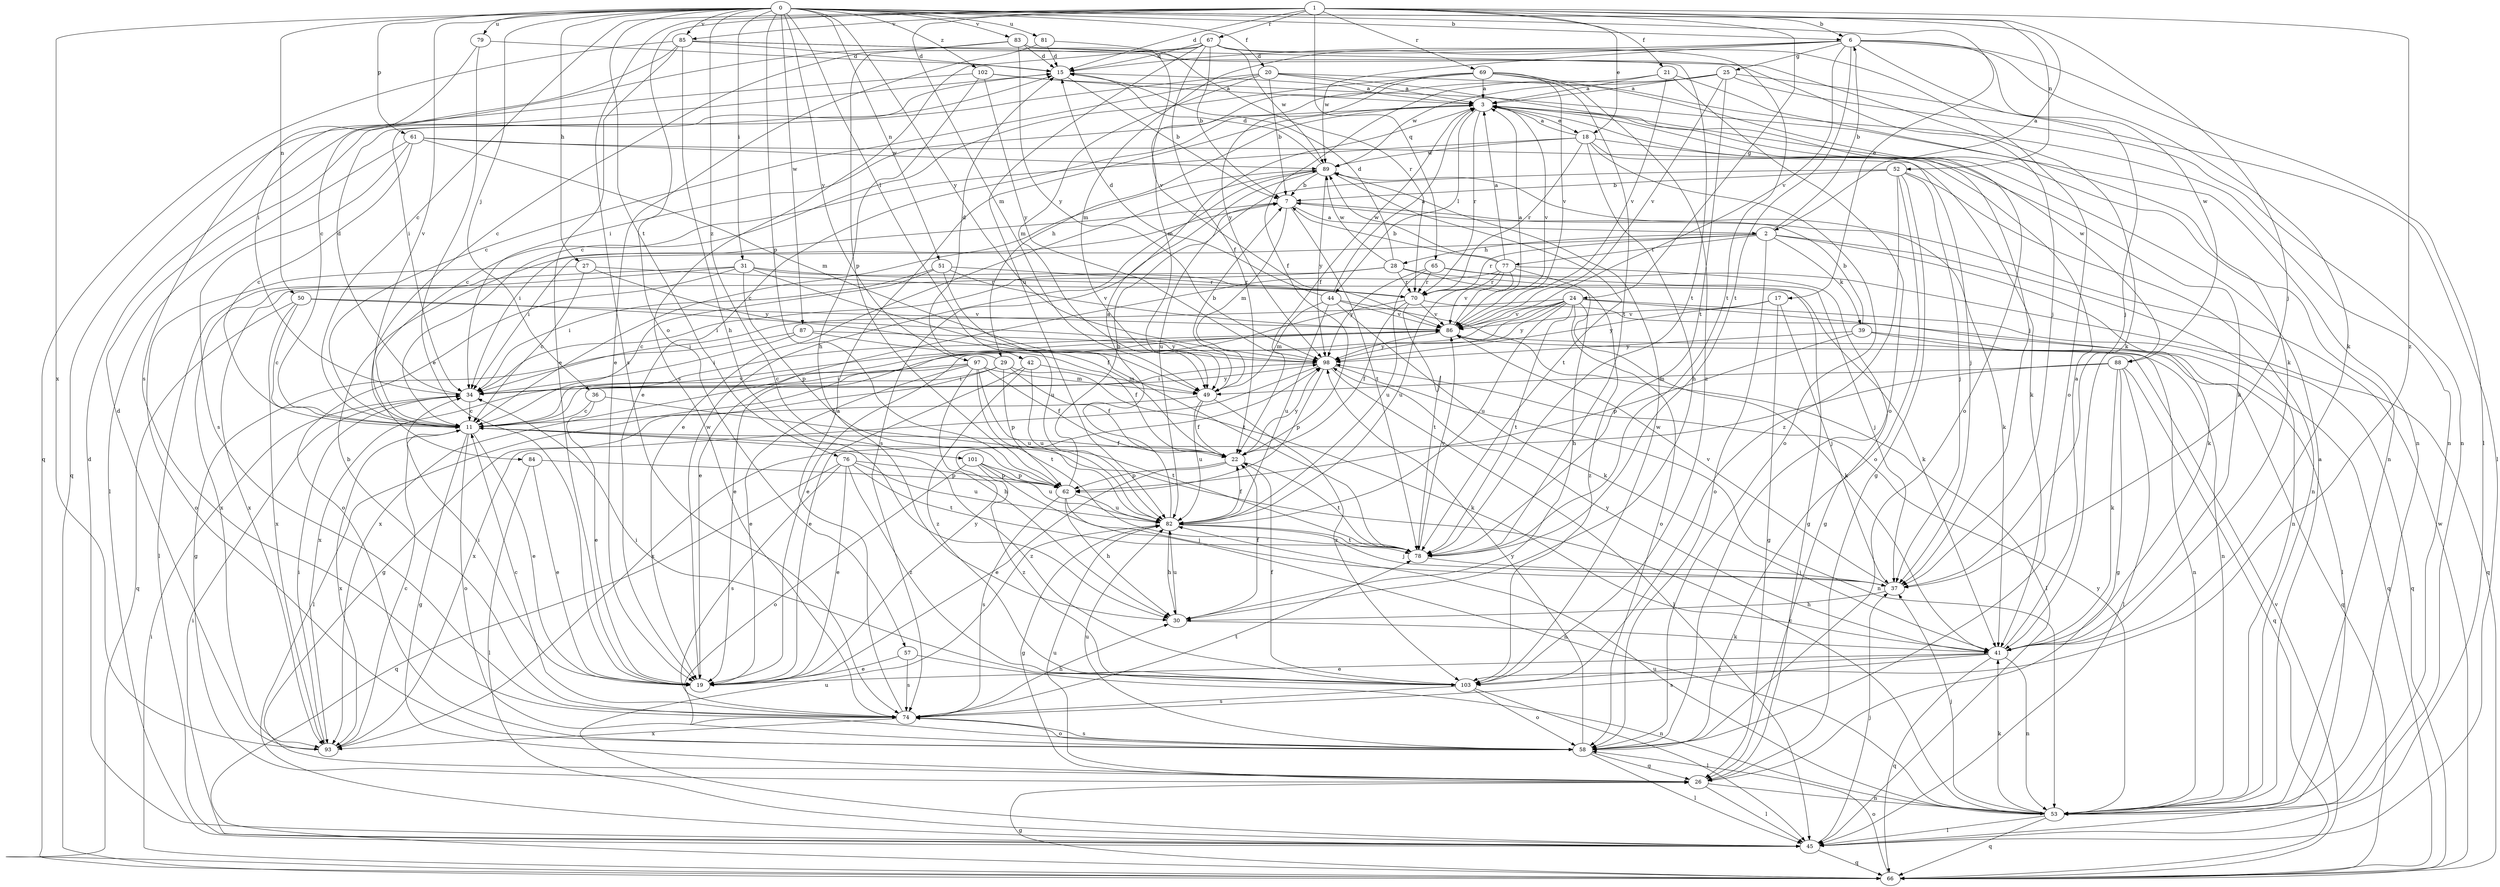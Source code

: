 strict digraph  {
0;
1;
2;
3;
6;
7;
11;
15;
17;
18;
19;
20;
21;
22;
24;
25;
26;
27;
28;
29;
30;
31;
34;
36;
37;
39;
41;
42;
44;
45;
49;
50;
51;
52;
53;
57;
58;
61;
62;
65;
66;
67;
69;
70;
74;
76;
77;
78;
79;
81;
82;
83;
84;
85;
86;
87;
88;
89;
93;
97;
98;
101;
102;
103;
0 -> 6  [label=b];
0 -> 17  [label=e];
0 -> 20  [label=f];
0 -> 27  [label=h];
0 -> 31  [label=i];
0 -> 36  [label=j];
0 -> 37  [label=j];
0 -> 42  [label=l];
0 -> 50  [label=n];
0 -> 51  [label=n];
0 -> 52  [label=n];
0 -> 61  [label=p];
0 -> 62  [label=p];
0 -> 76  [label=t];
0 -> 79  [label=u];
0 -> 81  [label=u];
0 -> 83  [label=v];
0 -> 84  [label=v];
0 -> 85  [label=v];
0 -> 87  [label=w];
0 -> 93  [label=x];
0 -> 97  [label=y];
0 -> 98  [label=y];
0 -> 101  [label=z];
0 -> 102  [label=z];
1 -> 2  [label=a];
1 -> 6  [label=b];
1 -> 11  [label=c];
1 -> 15  [label=d];
1 -> 18  [label=e];
1 -> 21  [label=f];
1 -> 24  [label=g];
1 -> 49  [label=m];
1 -> 57  [label=o];
1 -> 65  [label=q];
1 -> 67  [label=r];
1 -> 69  [label=r];
1 -> 74  [label=s];
1 -> 85  [label=v];
1 -> 103  [label=z];
2 -> 6  [label=b];
2 -> 28  [label=h];
2 -> 34  [label=i];
2 -> 39  [label=k];
2 -> 41  [label=k];
2 -> 53  [label=n];
2 -> 58  [label=o];
2 -> 70  [label=r];
2 -> 77  [label=t];
3 -> 18  [label=e];
3 -> 19  [label=e];
3 -> 22  [label=f];
3 -> 29  [label=h];
3 -> 44  [label=l];
3 -> 53  [label=n];
3 -> 70  [label=r];
3 -> 86  [label=v];
3 -> 88  [label=w];
6 -> 15  [label=d];
6 -> 25  [label=g];
6 -> 37  [label=j];
6 -> 41  [label=k];
6 -> 45  [label=l];
6 -> 49  [label=m];
6 -> 78  [label=t];
6 -> 86  [label=v];
6 -> 88  [label=w];
6 -> 89  [label=w];
7 -> 2  [label=a];
7 -> 34  [label=i];
7 -> 41  [label=k];
7 -> 49  [label=m];
7 -> 78  [label=t];
11 -> 19  [label=e];
11 -> 22  [label=f];
11 -> 26  [label=g];
11 -> 58  [label=o];
11 -> 86  [label=v];
11 -> 93  [label=x];
11 -> 103  [label=z];
15 -> 3  [label=a];
15 -> 7  [label=b];
17 -> 26  [label=g];
17 -> 37  [label=j];
17 -> 86  [label=v];
17 -> 98  [label=y];
18 -> 3  [label=a];
18 -> 11  [label=c];
18 -> 30  [label=h];
18 -> 37  [label=j];
18 -> 41  [label=k];
18 -> 58  [label=o];
18 -> 70  [label=r];
18 -> 89  [label=w];
19 -> 34  [label=i];
19 -> 89  [label=w];
19 -> 98  [label=y];
20 -> 3  [label=a];
20 -> 7  [label=b];
20 -> 11  [label=c];
20 -> 34  [label=i];
20 -> 37  [label=j];
20 -> 49  [label=m];
20 -> 53  [label=n];
21 -> 3  [label=a];
21 -> 34  [label=i];
21 -> 41  [label=k];
21 -> 58  [label=o];
21 -> 86  [label=v];
22 -> 19  [label=e];
22 -> 62  [label=p];
22 -> 78  [label=t];
22 -> 98  [label=y];
24 -> 19  [label=e];
24 -> 34  [label=i];
24 -> 41  [label=k];
24 -> 45  [label=l];
24 -> 58  [label=o];
24 -> 66  [label=q];
24 -> 78  [label=t];
24 -> 82  [label=u];
24 -> 86  [label=v];
24 -> 93  [label=x];
24 -> 98  [label=y];
25 -> 3  [label=a];
25 -> 22  [label=f];
25 -> 45  [label=l];
25 -> 53  [label=n];
25 -> 78  [label=t];
25 -> 86  [label=v];
25 -> 89  [label=w];
26 -> 45  [label=l];
26 -> 53  [label=n];
26 -> 82  [label=u];
27 -> 11  [label=c];
27 -> 58  [label=o];
27 -> 70  [label=r];
27 -> 98  [label=y];
28 -> 15  [label=d];
28 -> 26  [label=g];
28 -> 34  [label=i];
28 -> 70  [label=r];
28 -> 89  [label=w];
28 -> 93  [label=x];
28 -> 103  [label=z];
29 -> 15  [label=d];
29 -> 22  [label=f];
29 -> 26  [label=g];
29 -> 34  [label=i];
29 -> 41  [label=k];
29 -> 62  [label=p];
30 -> 22  [label=f];
30 -> 41  [label=k];
30 -> 82  [label=u];
31 -> 22  [label=f];
31 -> 41  [label=k];
31 -> 45  [label=l];
31 -> 58  [label=o];
31 -> 62  [label=p];
31 -> 70  [label=r];
31 -> 93  [label=x];
34 -> 11  [label=c];
34 -> 15  [label=d];
34 -> 98  [label=y];
36 -> 11  [label=c];
36 -> 19  [label=e];
36 -> 78  [label=t];
37 -> 30  [label=h];
37 -> 86  [label=v];
39 -> 7  [label=b];
39 -> 53  [label=n];
39 -> 62  [label=p];
39 -> 66  [label=q];
39 -> 98  [label=y];
41 -> 3  [label=a];
41 -> 19  [label=e];
41 -> 53  [label=n];
41 -> 66  [label=q];
41 -> 74  [label=s];
41 -> 98  [label=y];
41 -> 103  [label=z];
42 -> 19  [label=e];
42 -> 49  [label=m];
42 -> 82  [label=u];
42 -> 103  [label=z];
44 -> 3  [label=a];
44 -> 15  [label=d];
44 -> 41  [label=k];
44 -> 49  [label=m];
44 -> 53  [label=n];
44 -> 82  [label=u];
44 -> 86  [label=v];
45 -> 15  [label=d];
45 -> 34  [label=i];
45 -> 37  [label=j];
45 -> 66  [label=q];
45 -> 82  [label=u];
49 -> 7  [label=b];
49 -> 11  [label=c];
49 -> 22  [label=f];
49 -> 82  [label=u];
49 -> 103  [label=z];
50 -> 11  [label=c];
50 -> 66  [label=q];
50 -> 78  [label=t];
50 -> 86  [label=v];
50 -> 93  [label=x];
51 -> 11  [label=c];
51 -> 34  [label=i];
51 -> 70  [label=r];
51 -> 82  [label=u];
51 -> 86  [label=v];
52 -> 7  [label=b];
52 -> 26  [label=g];
52 -> 37  [label=j];
52 -> 53  [label=n];
52 -> 58  [label=o];
52 -> 82  [label=u];
52 -> 103  [label=z];
53 -> 3  [label=a];
53 -> 11  [label=c];
53 -> 37  [label=j];
53 -> 41  [label=k];
53 -> 45  [label=l];
53 -> 66  [label=q];
53 -> 82  [label=u];
53 -> 98  [label=y];
57 -> 19  [label=e];
57 -> 53  [label=n];
57 -> 74  [label=s];
58 -> 26  [label=g];
58 -> 45  [label=l];
58 -> 74  [label=s];
58 -> 82  [label=u];
58 -> 98  [label=y];
61 -> 11  [label=c];
61 -> 41  [label=k];
61 -> 45  [label=l];
61 -> 49  [label=m];
61 -> 74  [label=s];
61 -> 89  [label=w];
62 -> 7  [label=b];
62 -> 30  [label=h];
62 -> 37  [label=j];
62 -> 74  [label=s];
62 -> 82  [label=u];
65 -> 37  [label=j];
65 -> 66  [label=q];
65 -> 70  [label=r];
65 -> 82  [label=u];
65 -> 98  [label=y];
66 -> 26  [label=g];
66 -> 34  [label=i];
66 -> 58  [label=o];
66 -> 86  [label=v];
66 -> 89  [label=w];
67 -> 7  [label=b];
67 -> 11  [label=c];
67 -> 15  [label=d];
67 -> 22  [label=f];
67 -> 58  [label=o];
67 -> 74  [label=s];
67 -> 78  [label=t];
67 -> 82  [label=u];
67 -> 89  [label=w];
69 -> 3  [label=a];
69 -> 11  [label=c];
69 -> 49  [label=m];
69 -> 58  [label=o];
69 -> 78  [label=t];
69 -> 86  [label=v];
69 -> 98  [label=y];
69 -> 103  [label=z];
70 -> 19  [label=e];
70 -> 22  [label=f];
70 -> 66  [label=q];
70 -> 78  [label=t];
70 -> 86  [label=v];
74 -> 3  [label=a];
74 -> 7  [label=b];
74 -> 11  [label=c];
74 -> 30  [label=h];
74 -> 58  [label=o];
74 -> 78  [label=t];
74 -> 93  [label=x];
76 -> 19  [label=e];
76 -> 62  [label=p];
76 -> 66  [label=q];
76 -> 74  [label=s];
76 -> 78  [label=t];
76 -> 82  [label=u];
76 -> 103  [label=z];
77 -> 3  [label=a];
77 -> 7  [label=b];
77 -> 19  [label=e];
77 -> 26  [label=g];
77 -> 30  [label=h];
77 -> 70  [label=r];
77 -> 82  [label=u];
77 -> 86  [label=v];
77 -> 89  [label=w];
78 -> 37  [label=j];
78 -> 86  [label=v];
79 -> 15  [label=d];
79 -> 19  [label=e];
79 -> 74  [label=s];
81 -> 15  [label=d];
81 -> 19  [label=e];
81 -> 70  [label=r];
82 -> 3  [label=a];
82 -> 22  [label=f];
82 -> 26  [label=g];
82 -> 30  [label=h];
82 -> 37  [label=j];
82 -> 78  [label=t];
83 -> 15  [label=d];
83 -> 34  [label=i];
83 -> 41  [label=k];
83 -> 62  [label=p];
83 -> 86  [label=v];
83 -> 98  [label=y];
84 -> 19  [label=e];
84 -> 45  [label=l];
84 -> 62  [label=p];
85 -> 11  [label=c];
85 -> 15  [label=d];
85 -> 19  [label=e];
85 -> 30  [label=h];
85 -> 37  [label=j];
85 -> 66  [label=q];
85 -> 78  [label=t];
86 -> 3  [label=a];
86 -> 11  [label=c];
86 -> 45  [label=l];
86 -> 93  [label=x];
86 -> 98  [label=y];
87 -> 22  [label=f];
87 -> 26  [label=g];
87 -> 34  [label=i];
87 -> 98  [label=y];
88 -> 26  [label=g];
88 -> 41  [label=k];
88 -> 45  [label=l];
88 -> 49  [label=m];
88 -> 66  [label=q];
88 -> 93  [label=x];
89 -> 7  [label=b];
89 -> 11  [label=c];
89 -> 15  [label=d];
89 -> 19  [label=e];
89 -> 74  [label=s];
89 -> 78  [label=t];
89 -> 98  [label=y];
93 -> 11  [label=c];
93 -> 15  [label=d];
93 -> 34  [label=i];
97 -> 19  [label=e];
97 -> 22  [label=f];
97 -> 30  [label=h];
97 -> 34  [label=i];
97 -> 45  [label=l];
97 -> 49  [label=m];
97 -> 78  [label=t];
97 -> 82  [label=u];
98 -> 34  [label=i];
98 -> 45  [label=l];
98 -> 53  [label=n];
98 -> 62  [label=p];
98 -> 93  [label=x];
101 -> 53  [label=n];
101 -> 58  [label=o];
101 -> 62  [label=p];
101 -> 82  [label=u];
101 -> 103  [label=z];
102 -> 3  [label=a];
102 -> 30  [label=h];
102 -> 53  [label=n];
102 -> 66  [label=q];
102 -> 98  [label=y];
103 -> 22  [label=f];
103 -> 34  [label=i];
103 -> 45  [label=l];
103 -> 58  [label=o];
103 -> 74  [label=s];
103 -> 89  [label=w];
}
